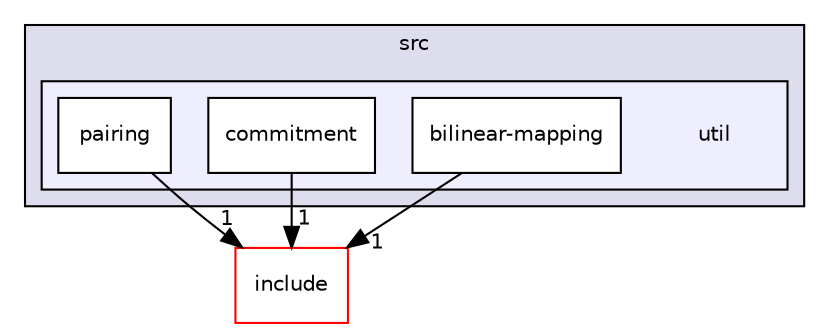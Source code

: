 digraph "src/util" {
  compound=true
  node [ fontsize="10", fontname="Helvetica"];
  edge [ labelfontsize="10", labelfontname="Helvetica"];
  subgraph clusterdir_68267d1309a1af8e8297ef4c3efbcdba {
    graph [ bgcolor="#ddddee", pencolor="black", label="src" fontname="Helvetica", fontsize="10", URL="dir_68267d1309a1af8e8297ef4c3efbcdba.html"]
  subgraph clusterdir_b7878ad5ecbf2506f4125b9d34c97e45 {
    graph [ bgcolor="#eeeeff", pencolor="black", label="" URL="dir_b7878ad5ecbf2506f4125b9d34c97e45.html"];
    dir_b7878ad5ecbf2506f4125b9d34c97e45 [shape=plaintext label="util"];
    dir_fda06c2634c5b2a32936c54de3040d12 [shape=box label="bilinear-mapping" color="black" fillcolor="white" style="filled" URL="dir_fda06c2634c5b2a32936c54de3040d12.html"];
    dir_838cc7feeac8309b0bc23143cabd2102 [shape=box label="commitment" color="black" fillcolor="white" style="filled" URL="dir_838cc7feeac8309b0bc23143cabd2102.html"];
    dir_bf4fe1a3eafeb90fab798cadf004a8ce [shape=box label="pairing" color="black" fillcolor="white" style="filled" URL="dir_bf4fe1a3eafeb90fab798cadf004a8ce.html"];
  }
  }
  dir_d44c64559bbebec7f509842c48db8b23 [shape=box label="include" fillcolor="white" style="filled" color="red" URL="dir_d44c64559bbebec7f509842c48db8b23.html"];
  dir_fda06c2634c5b2a32936c54de3040d12->dir_d44c64559bbebec7f509842c48db8b23 [headlabel="1", labeldistance=1.5 headhref="dir_000029_000001.html"];
  dir_bf4fe1a3eafeb90fab798cadf004a8ce->dir_d44c64559bbebec7f509842c48db8b23 [headlabel="1", labeldistance=1.5 headhref="dir_000031_000001.html"];
  dir_838cc7feeac8309b0bc23143cabd2102->dir_d44c64559bbebec7f509842c48db8b23 [headlabel="1", labeldistance=1.5 headhref="dir_000030_000001.html"];
}

